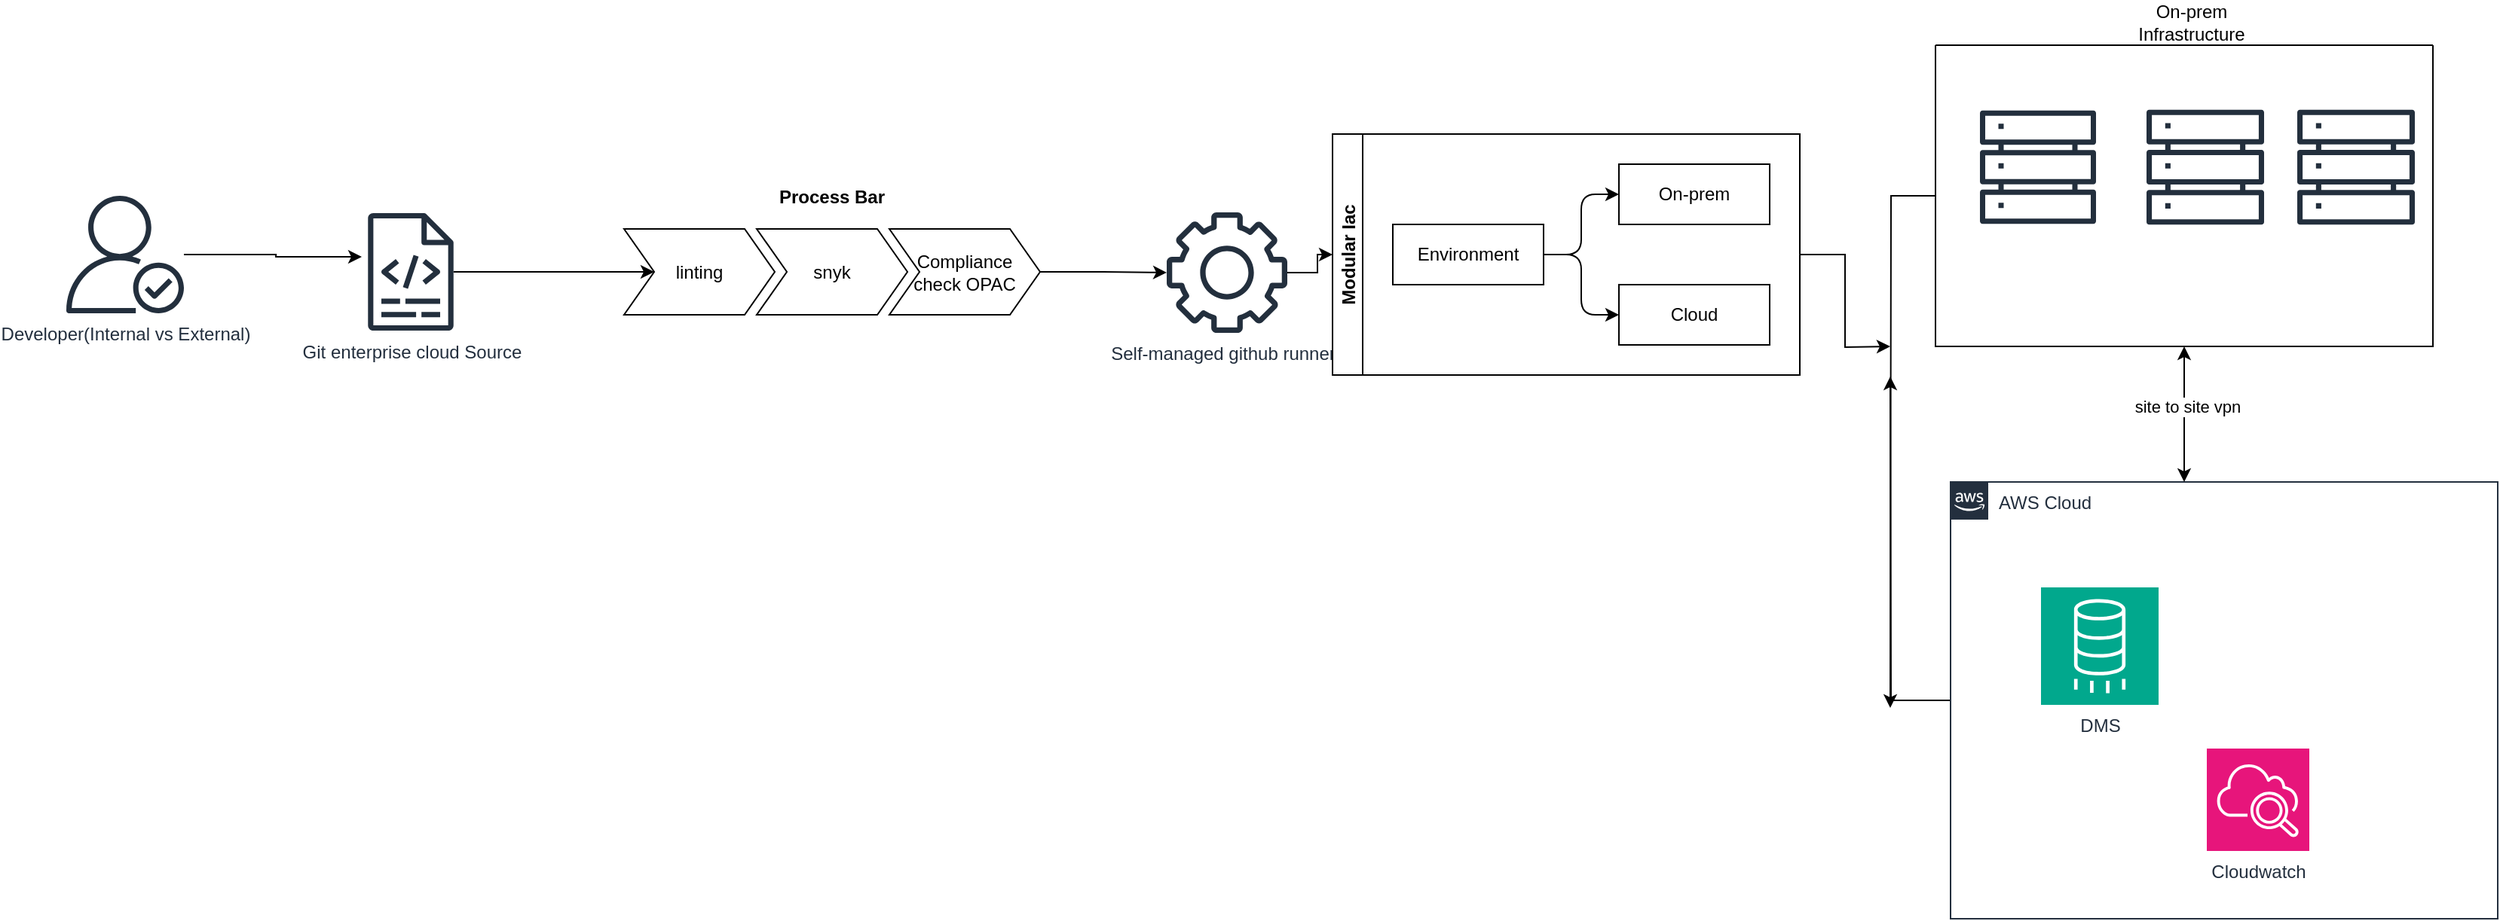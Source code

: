 <mxfile version="26.0.15">
  <diagram name="Page-1" id="ILBd7rQPSRizCPch5pOs">
    <mxGraphModel dx="2171" dy="1162" grid="1" gridSize="10" guides="1" tooltips="1" connect="1" arrows="1" fold="1" page="1" pageScale="1" pageWidth="827" pageHeight="1169" math="0" shadow="0">
      <root>
        <mxCell id="0" />
        <mxCell id="1" parent="0" />
        <mxCell id="oGTWHYtvyjglcnhMNCRf-1" value="Developer(Internal vs External)" style="sketch=0;outlineConnect=0;fontColor=#232F3E;gradientColor=none;fillColor=#232F3D;strokeColor=none;dashed=0;verticalLabelPosition=bottom;verticalAlign=top;align=center;html=1;fontSize=12;fontStyle=0;aspect=fixed;pointerEvents=1;shape=mxgraph.aws4.authenticated_user;" vertex="1" parent="1">
          <mxGeometry x="80" y="170" width="78" height="78" as="geometry" />
        </mxCell>
        <mxCell id="oGTWHYtvyjglcnhMNCRf-17" style="edgeStyle=orthogonalEdgeStyle;rounded=0;orthogonalLoop=1;jettySize=auto;html=1;" edge="1" parent="1" source="oGTWHYtvyjglcnhMNCRf-2" target="oGTWHYtvyjglcnhMNCRf-14">
          <mxGeometry relative="1" as="geometry" />
        </mxCell>
        <mxCell id="oGTWHYtvyjglcnhMNCRf-2" value="Git enterprise cloud Source" style="sketch=0;outlineConnect=0;fontColor=#232F3E;gradientColor=none;fillColor=#232F3D;strokeColor=none;dashed=0;verticalLabelPosition=bottom;verticalAlign=top;align=center;html=1;fontSize=12;fontStyle=0;aspect=fixed;pointerEvents=1;shape=mxgraph.aws4.logs;" vertex="1" parent="1">
          <mxGeometry x="280" y="181.5" width="57" height="78" as="geometry" />
        </mxCell>
        <mxCell id="oGTWHYtvyjglcnhMNCRf-26" style="edgeStyle=orthogonalEdgeStyle;rounded=0;orthogonalLoop=1;jettySize=auto;html=1;" edge="1" parent="1" source="oGTWHYtvyjglcnhMNCRf-4" target="oGTWHYtvyjglcnhMNCRf-18">
          <mxGeometry relative="1" as="geometry" />
        </mxCell>
        <mxCell id="oGTWHYtvyjglcnhMNCRf-4" value="Self-managed github runners" style="sketch=0;outlineConnect=0;fontColor=#232F3E;gradientColor=none;fillColor=#232F3D;strokeColor=none;dashed=0;verticalLabelPosition=bottom;verticalAlign=top;align=center;html=1;fontSize=12;fontStyle=0;aspect=fixed;pointerEvents=1;shape=mxgraph.aws4.gear;" vertex="1" parent="1">
          <mxGeometry x="810" y="181" width="80" height="80" as="geometry" />
        </mxCell>
        <mxCell id="oGTWHYtvyjglcnhMNCRf-5" style="edgeStyle=orthogonalEdgeStyle;rounded=0;orthogonalLoop=1;jettySize=auto;html=1;entryX=-0.073;entryY=0.372;entryDx=0;entryDy=0;entryPerimeter=0;" edge="1" parent="1" source="oGTWHYtvyjglcnhMNCRf-1" target="oGTWHYtvyjglcnhMNCRf-2">
          <mxGeometry relative="1" as="geometry" />
        </mxCell>
        <mxCell id="oGTWHYtvyjglcnhMNCRf-36" style="edgeStyle=orthogonalEdgeStyle;rounded=0;orthogonalLoop=1;jettySize=auto;html=1;" edge="1" parent="1" source="oGTWHYtvyjglcnhMNCRf-7">
          <mxGeometry relative="1" as="geometry">
            <mxPoint x="1290" y="290" as="targetPoint" />
          </mxGeometry>
        </mxCell>
        <mxCell id="oGTWHYtvyjglcnhMNCRf-7" value="AWS Cloud" style="points=[[0,0],[0.25,0],[0.5,0],[0.75,0],[1,0],[1,0.25],[1,0.5],[1,0.75],[1,1],[0.75,1],[0.5,1],[0.25,1],[0,1],[0,0.75],[0,0.5],[0,0.25]];outlineConnect=0;gradientColor=none;html=1;whiteSpace=wrap;fontSize=12;fontStyle=0;container=1;pointerEvents=0;collapsible=0;recursiveResize=0;shape=mxgraph.aws4.group;grIcon=mxgraph.aws4.group_aws_cloud_alt;strokeColor=#232F3E;fillColor=none;verticalAlign=top;align=left;spacingLeft=30;fontColor=#232F3E;dashed=0;" vertex="1" parent="1">
          <mxGeometry x="1330" y="360" width="363" height="290" as="geometry" />
        </mxCell>
        <mxCell id="oGTWHYtvyjglcnhMNCRf-8" value="Cloudwatch" style="sketch=0;points=[[0,0,0],[0.25,0,0],[0.5,0,0],[0.75,0,0],[1,0,0],[0,1,0],[0.25,1,0],[0.5,1,0],[0.75,1,0],[1,1,0],[0,0.25,0],[0,0.5,0],[0,0.75,0],[1,0.25,0],[1,0.5,0],[1,0.75,0]];points=[[0,0,0],[0.25,0,0],[0.5,0,0],[0.75,0,0],[1,0,0],[0,1,0],[0.25,1,0],[0.5,1,0],[0.75,1,0],[1,1,0],[0,0.25,0],[0,0.5,0],[0,0.75,0],[1,0.25,0],[1,0.5,0],[1,0.75,0]];outlineConnect=0;fontColor=#232F3E;fillColor=#E7157B;strokeColor=#ffffff;dashed=0;verticalLabelPosition=bottom;verticalAlign=top;align=center;html=1;fontSize=12;fontStyle=0;aspect=fixed;shape=mxgraph.aws4.resourceIcon;resIcon=mxgraph.aws4.cloudwatch_2;" vertex="1" parent="oGTWHYtvyjglcnhMNCRf-7">
          <mxGeometry x="170" y="177" width="68" height="68" as="geometry" />
        </mxCell>
        <mxCell id="oGTWHYtvyjglcnhMNCRf-37" value="DMS" style="sketch=0;points=[[0,0,0],[0.25,0,0],[0.5,0,0],[0.75,0,0],[1,0,0],[0,1,0],[0.25,1,0],[0.5,1,0],[0.75,1,0],[1,1,0],[0,0.25,0],[0,0.5,0],[0,0.75,0],[1,0.25,0],[1,0.5,0],[1,0.75,0]];outlineConnect=0;fontColor=#232F3E;fillColor=#01A88D;strokeColor=#ffffff;dashed=0;verticalLabelPosition=bottom;verticalAlign=top;align=center;html=1;fontSize=12;fontStyle=0;aspect=fixed;shape=mxgraph.aws4.resourceIcon;resIcon=mxgraph.aws4.database_migration_service;" vertex="1" parent="oGTWHYtvyjglcnhMNCRf-7">
          <mxGeometry x="60" y="70" width="78" height="78" as="geometry" />
        </mxCell>
        <mxCell id="oGTWHYtvyjglcnhMNCRf-9" value="" style="sketch=0;outlineConnect=0;fontColor=#232F3E;gradientColor=none;fillColor=#232F3D;strokeColor=none;dashed=0;verticalLabelPosition=bottom;verticalAlign=top;align=center;html=1;fontSize=12;fontStyle=0;aspect=fixed;pointerEvents=1;shape=mxgraph.aws4.servers;" vertex="1" parent="1">
          <mxGeometry x="1349.5" y="112" width="77" height="78" as="geometry" />
        </mxCell>
        <mxCell id="oGTWHYtvyjglcnhMNCRf-10" value="" style="sketch=0;outlineConnect=0;fontColor=#232F3E;gradientColor=none;fillColor=#232F3D;strokeColor=none;dashed=0;verticalLabelPosition=bottom;verticalAlign=top;align=center;html=1;fontSize=12;fontStyle=0;aspect=fixed;pointerEvents=1;shape=mxgraph.aws4.servers;" vertex="1" parent="1">
          <mxGeometry x="1460" y="112" width="78" height="78" as="geometry" />
        </mxCell>
        <mxCell id="oGTWHYtvyjglcnhMNCRf-11" value="" style="sketch=0;outlineConnect=0;fontColor=#232F3E;gradientColor=none;fillColor=#232F3D;strokeColor=none;dashed=0;verticalLabelPosition=bottom;verticalAlign=top;align=center;html=1;fontSize=12;fontStyle=0;aspect=fixed;pointerEvents=1;shape=mxgraph.aws4.servers;" vertex="1" parent="1">
          <mxGeometry x="1560" y="112" width="78" height="78" as="geometry" />
        </mxCell>
        <mxCell id="oGTWHYtvyjglcnhMNCRf-12" value="On-prem Infrastructure" style="text;html=1;align=center;verticalAlign=middle;whiteSpace=wrap;rounded=0;" vertex="1" parent="1">
          <mxGeometry x="1460" y="40" width="60" height="30" as="geometry" />
        </mxCell>
        <mxCell id="oGTWHYtvyjglcnhMNCRf-13" value="Process Bar" style="swimlane;childLayout=stackLayout;horizontal=1;fillColor=none;horizontalStack=1;resizeParent=1;resizeParentMax=0;resizeLast=0;collapsible=0;strokeColor=none;stackBorder=10;stackSpacing=-12;resizable=1;align=center;points=[];whiteSpace=wrap;html=1;" vertex="1" parent="1">
          <mxGeometry x="440" y="159" width="296" height="100" as="geometry" />
        </mxCell>
        <mxCell id="oGTWHYtvyjglcnhMNCRf-14" value="linting" style="shape=step;perimeter=stepPerimeter;fixedSize=1;points=[];whiteSpace=wrap;html=1;" vertex="1" parent="oGTWHYtvyjglcnhMNCRf-13">
          <mxGeometry x="10" y="33" width="100" height="57" as="geometry" />
        </mxCell>
        <mxCell id="oGTWHYtvyjglcnhMNCRf-15" value="snyk" style="shape=step;perimeter=stepPerimeter;fixedSize=1;points=[];whiteSpace=wrap;html=1;" vertex="1" parent="oGTWHYtvyjglcnhMNCRf-13">
          <mxGeometry x="98" y="33" width="100" height="57" as="geometry" />
        </mxCell>
        <mxCell id="oGTWHYtvyjglcnhMNCRf-16" value="Compliance check OPAC" style="shape=step;perimeter=stepPerimeter;fixedSize=1;points=[];whiteSpace=wrap;html=1;" vertex="1" parent="oGTWHYtvyjglcnhMNCRf-13">
          <mxGeometry x="186" y="33" width="100" height="57" as="geometry" />
        </mxCell>
        <mxCell id="oGTWHYtvyjglcnhMNCRf-34" style="edgeStyle=orthogonalEdgeStyle;rounded=0;orthogonalLoop=1;jettySize=auto;html=1;exitX=1;exitY=0.5;exitDx=0;exitDy=0;" edge="1" parent="1" source="oGTWHYtvyjglcnhMNCRf-18">
          <mxGeometry relative="1" as="geometry">
            <mxPoint x="1290" y="270" as="targetPoint" />
          </mxGeometry>
        </mxCell>
        <mxCell id="oGTWHYtvyjglcnhMNCRf-18" value="Modular Iac" style="swimlane;startSize=20;horizontal=0;childLayout=treeLayout;horizontalTree=1;sortEdges=1;resizable=0;containerType=tree;fontSize=12;" vertex="1" parent="1">
          <mxGeometry x="920" y="129" width="310" height="160" as="geometry" />
        </mxCell>
        <mxCell id="oGTWHYtvyjglcnhMNCRf-19" value="Environment" style="whiteSpace=wrap;html=1;" vertex="1" parent="oGTWHYtvyjglcnhMNCRf-18">
          <mxGeometry x="40" y="60" width="100" height="40" as="geometry" />
        </mxCell>
        <mxCell id="oGTWHYtvyjglcnhMNCRf-20" value="On-prem" style="whiteSpace=wrap;html=1;" vertex="1" parent="oGTWHYtvyjglcnhMNCRf-18">
          <mxGeometry x="190" y="20" width="100" height="40" as="geometry" />
        </mxCell>
        <mxCell id="oGTWHYtvyjglcnhMNCRf-21" value="" style="edgeStyle=elbowEdgeStyle;elbow=horizontal;html=1;rounded=1;curved=0;sourcePerimeterSpacing=0;targetPerimeterSpacing=0;startSize=6;endSize=6;" edge="1" parent="oGTWHYtvyjglcnhMNCRf-18" source="oGTWHYtvyjglcnhMNCRf-19" target="oGTWHYtvyjglcnhMNCRf-20">
          <mxGeometry relative="1" as="geometry" />
        </mxCell>
        <mxCell id="oGTWHYtvyjglcnhMNCRf-22" value="Cloud" style="whiteSpace=wrap;html=1;" vertex="1" parent="oGTWHYtvyjglcnhMNCRf-18">
          <mxGeometry x="190" y="100" width="100" height="40" as="geometry" />
        </mxCell>
        <mxCell id="oGTWHYtvyjglcnhMNCRf-23" value="" style="edgeStyle=elbowEdgeStyle;elbow=horizontal;html=1;rounded=1;curved=0;sourcePerimeterSpacing=0;targetPerimeterSpacing=0;startSize=6;endSize=6;" edge="1" parent="oGTWHYtvyjglcnhMNCRf-18" source="oGTWHYtvyjglcnhMNCRf-19" target="oGTWHYtvyjglcnhMNCRf-22">
          <mxGeometry relative="1" as="geometry" />
        </mxCell>
        <mxCell id="oGTWHYtvyjglcnhMNCRf-25" style="edgeStyle=orthogonalEdgeStyle;rounded=0;orthogonalLoop=1;jettySize=auto;html=1;" edge="1" parent="1" source="oGTWHYtvyjglcnhMNCRf-16" target="oGTWHYtvyjglcnhMNCRf-4">
          <mxGeometry relative="1" as="geometry" />
        </mxCell>
        <mxCell id="oGTWHYtvyjglcnhMNCRf-35" style="edgeStyle=orthogonalEdgeStyle;rounded=0;orthogonalLoop=1;jettySize=auto;html=1;exitX=0;exitY=0.5;exitDx=0;exitDy=0;" edge="1" parent="1" source="oGTWHYtvyjglcnhMNCRf-28">
          <mxGeometry relative="1" as="geometry">
            <mxPoint x="1290" y="510" as="targetPoint" />
          </mxGeometry>
        </mxCell>
        <mxCell id="oGTWHYtvyjglcnhMNCRf-28" value="" style="swimlane;startSize=0;" vertex="1" parent="1">
          <mxGeometry x="1320" y="70" width="330" height="200" as="geometry" />
        </mxCell>
        <mxCell id="oGTWHYtvyjglcnhMNCRf-31" value="" style="endArrow=classic;startArrow=classic;html=1;rounded=0;entryX=0.5;entryY=1;entryDx=0;entryDy=0;" edge="1" parent="1" target="oGTWHYtvyjglcnhMNCRf-28">
          <mxGeometry width="50" height="50" relative="1" as="geometry">
            <mxPoint x="1485" y="360" as="sourcePoint" />
            <mxPoint x="1482.681" y="270" as="targetPoint" />
          </mxGeometry>
        </mxCell>
        <mxCell id="oGTWHYtvyjglcnhMNCRf-32" value="site to site vpn" style="edgeLabel;html=1;align=center;verticalAlign=middle;resizable=0;points=[];" vertex="1" connectable="0" parent="oGTWHYtvyjglcnhMNCRf-31">
          <mxGeometry x="0.127" y="-2" relative="1" as="geometry">
            <mxPoint as="offset" />
          </mxGeometry>
        </mxCell>
      </root>
    </mxGraphModel>
  </diagram>
</mxfile>
